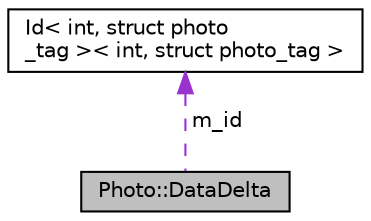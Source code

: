 digraph "Photo::DataDelta"
{
 // LATEX_PDF_SIZE
  edge [fontname="Helvetica",fontsize="10",labelfontname="Helvetica",labelfontsize="10"];
  node [fontname="Helvetica",fontsize="10",shape=record];
  Node1 [label="Photo::DataDelta",height=0.2,width=0.4,color="black", fillcolor="grey75", style="filled", fontcolor="black",tooltip="Structure containing chosen of photo details."];
  Node2 -> Node1 [dir="back",color="darkorchid3",fontsize="10",style="dashed",label=" m_id" ,fontname="Helvetica"];
  Node2 [label="Id\< int, struct photo\l_tag \>\< int, struct photo_tag \>",height=0.2,width=0.4,color="black", fillcolor="white", style="filled",URL="$class_id.html",tooltip=" "];
}
